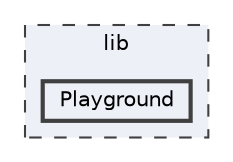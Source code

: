 digraph "lib/Playground"
{
 // LATEX_PDF_SIZE
  bgcolor="transparent";
  edge [fontname=Helvetica,fontsize=10,labelfontname=Helvetica,labelfontsize=10];
  node [fontname=Helvetica,fontsize=10,shape=box,height=0.2,width=0.4];
  compound=true
  subgraph clusterdir_97aefd0d527b934f1d99a682da8fe6a9 {
    graph [ bgcolor="#edf0f7", pencolor="grey25", label="lib", fontname=Helvetica,fontsize=10 style="filled,dashed", URL="dir_97aefd0d527b934f1d99a682da8fe6a9.html",tooltip=""]
  dir_9461dfd9083e312d21e024fa64d2e864 [label="Playground", fillcolor="#edf0f7", color="grey25", style="filled,bold", URL="dir_9461dfd9083e312d21e024fa64d2e864.html",tooltip=""];
  }
}
